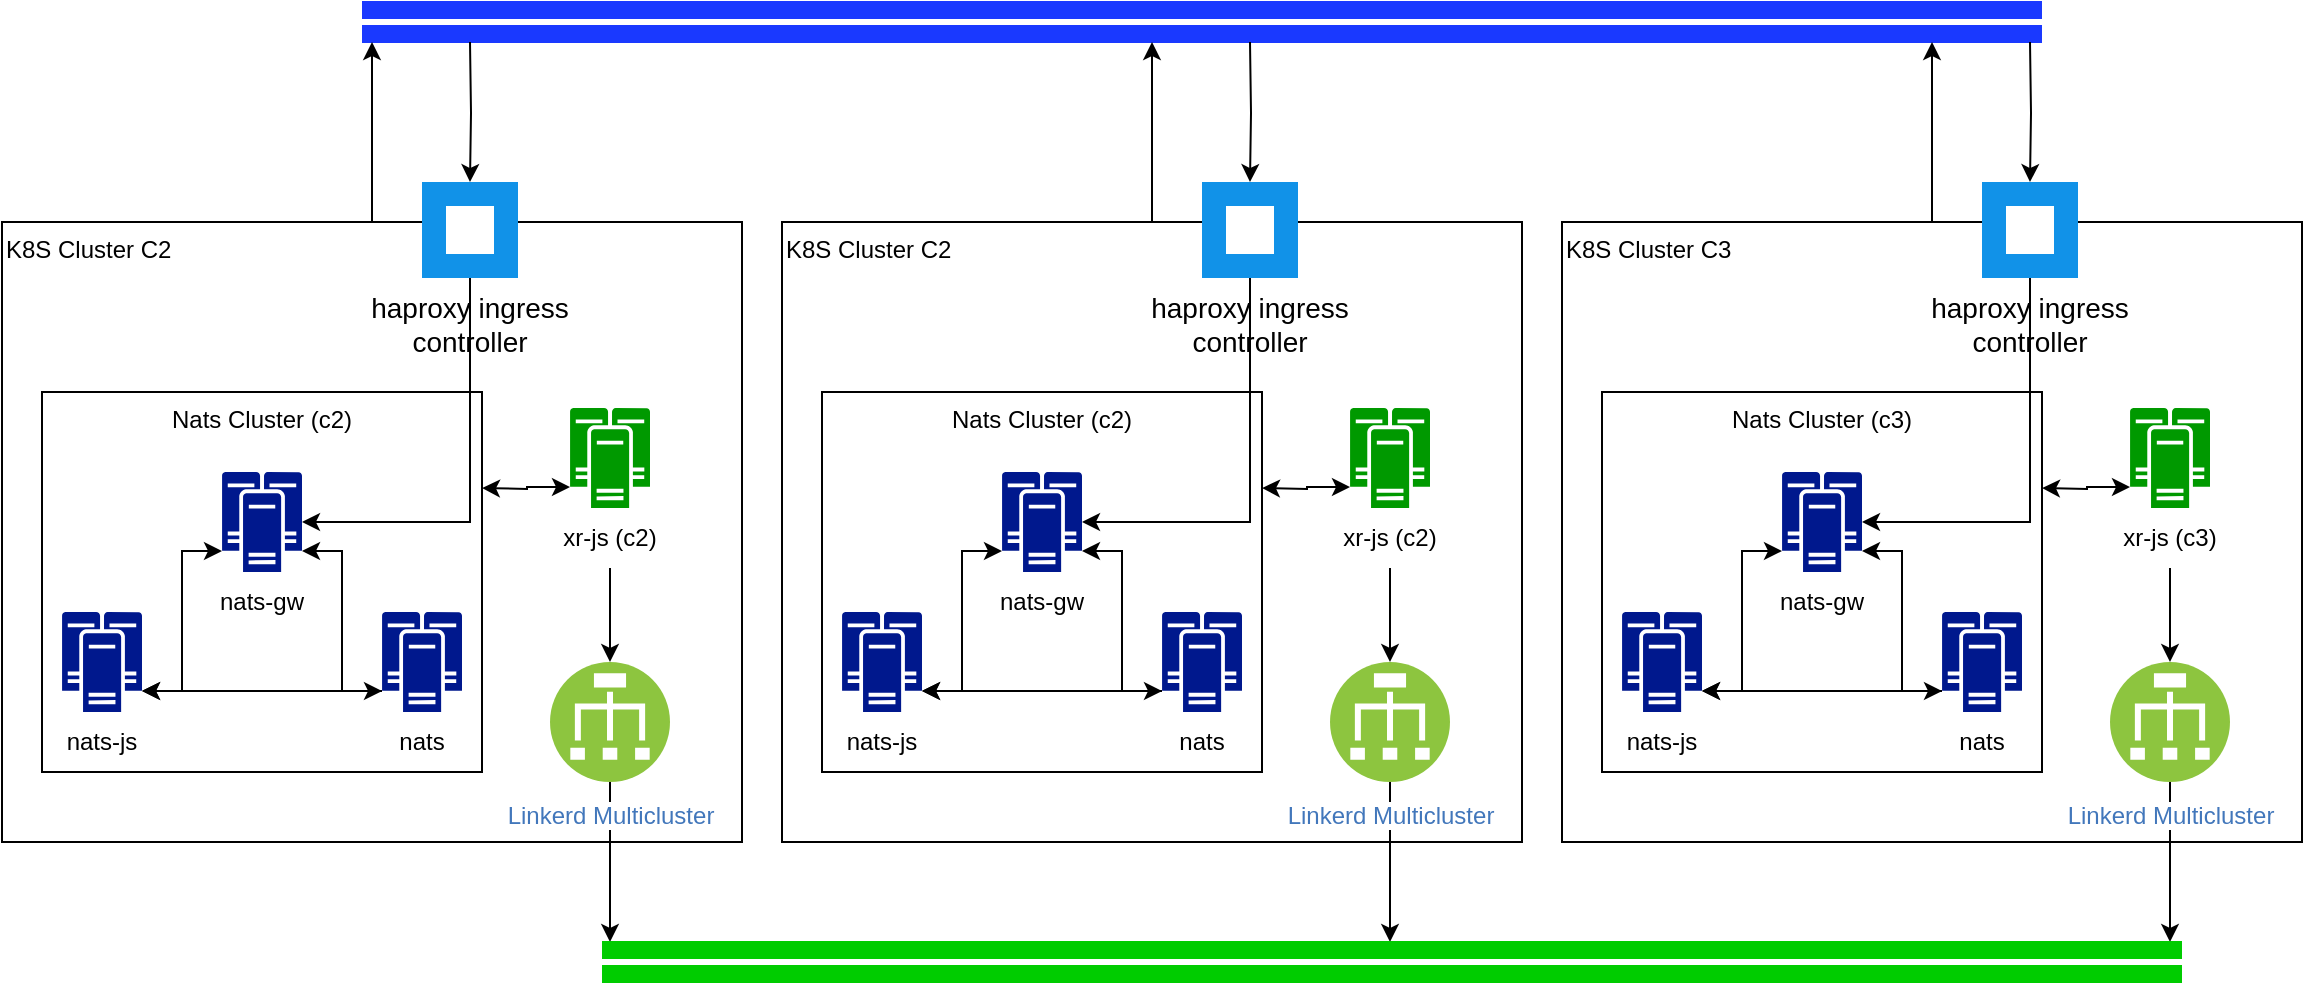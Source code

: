 <mxfile version="27.0.9">
  <diagram name="Страница — 1" id="JvORCzL80E-ooY1gQOcA">
    <mxGraphModel dx="1452" dy="1039" grid="1" gridSize="10" guides="1" tooltips="1" connect="1" arrows="1" fold="1" page="1" pageScale="1" pageWidth="827" pageHeight="1169" math="0" shadow="0">
      <root>
        <mxCell id="0" />
        <mxCell id="1" parent="0" />
        <mxCell id="7ZPAauXQDJJCDeJaZA0B-241" value="" style="shape=link;html=1;rounded=0;strokeWidth=9;strokeColor=#1A39FF;" edge="1" parent="1">
          <mxGeometry width="100" relative="1" as="geometry">
            <mxPoint x="290" y="320" as="sourcePoint" />
            <mxPoint x="1130" y="320" as="targetPoint" />
          </mxGeometry>
        </mxCell>
        <mxCell id="7ZPAauXQDJJCDeJaZA0B-295" style="edgeStyle=orthogonalEdgeStyle;rounded=0;orthogonalLoop=1;jettySize=auto;html=1;" edge="1" parent="1" source="7ZPAauXQDJJCDeJaZA0B-155">
          <mxGeometry relative="1" as="geometry">
            <mxPoint x="295" y="330.0" as="targetPoint" />
          </mxGeometry>
        </mxCell>
        <mxCell id="7ZPAauXQDJJCDeJaZA0B-155" value="K8S Cluster C2" style="rounded=0;whiteSpace=wrap;html=1;align=left;verticalAlign=top;" vertex="1" parent="1">
          <mxGeometry x="110" y="420" width="370" height="310" as="geometry" />
        </mxCell>
        <mxCell id="7ZPAauXQDJJCDeJaZA0B-125" value="" style="group" vertex="1" connectable="0" parent="1">
          <mxGeometry x="130" y="505" width="220" height="190" as="geometry" />
        </mxCell>
        <mxCell id="7ZPAauXQDJJCDeJaZA0B-126" value="Nats Cluster (c2)" style="rounded=0;whiteSpace=wrap;html=1;verticalAlign=top;" vertex="1" parent="7ZPAauXQDJJCDeJaZA0B-125">
          <mxGeometry width="220" height="190" as="geometry" />
        </mxCell>
        <mxCell id="7ZPAauXQDJJCDeJaZA0B-127" value="" style="group" vertex="1" connectable="0" parent="7ZPAauXQDJJCDeJaZA0B-125">
          <mxGeometry x="80" y="40" width="60" height="80" as="geometry" />
        </mxCell>
        <mxCell id="7ZPAauXQDJJCDeJaZA0B-128" value="" style="sketch=0;aspect=fixed;pointerEvents=1;shadow=0;dashed=0;html=1;strokeColor=none;labelPosition=center;verticalLabelPosition=bottom;verticalAlign=top;align=center;fillColor=#00188D;shape=mxgraph.mscae.enterprise.cluster_server" vertex="1" parent="7ZPAauXQDJJCDeJaZA0B-127">
          <mxGeometry x="10" width="40" height="50" as="geometry" />
        </mxCell>
        <mxCell id="7ZPAauXQDJJCDeJaZA0B-129" value="nats-gw" style="text;html=1;align=center;verticalAlign=middle;whiteSpace=wrap;rounded=0;" vertex="1" parent="7ZPAauXQDJJCDeJaZA0B-127">
          <mxGeometry y="50" width="60" height="30" as="geometry" />
        </mxCell>
        <mxCell id="7ZPAauXQDJJCDeJaZA0B-130" value="" style="group" vertex="1" connectable="0" parent="7ZPAauXQDJJCDeJaZA0B-125">
          <mxGeometry y="110" width="60" height="80" as="geometry" />
        </mxCell>
        <mxCell id="7ZPAauXQDJJCDeJaZA0B-131" value="" style="sketch=0;aspect=fixed;pointerEvents=1;shadow=0;dashed=0;html=1;strokeColor=none;labelPosition=center;verticalLabelPosition=bottom;verticalAlign=top;align=center;fillColor=#00188D;shape=mxgraph.mscae.enterprise.cluster_server" vertex="1" parent="7ZPAauXQDJJCDeJaZA0B-130">
          <mxGeometry x="10" width="40" height="50" as="geometry" />
        </mxCell>
        <mxCell id="7ZPAauXQDJJCDeJaZA0B-132" value="nats-js" style="text;html=1;align=center;verticalAlign=middle;whiteSpace=wrap;rounded=0;" vertex="1" parent="7ZPAauXQDJJCDeJaZA0B-130">
          <mxGeometry y="50" width="60" height="30" as="geometry" />
        </mxCell>
        <mxCell id="7ZPAauXQDJJCDeJaZA0B-133" value="" style="group" vertex="1" connectable="0" parent="7ZPAauXQDJJCDeJaZA0B-125">
          <mxGeometry x="160" y="110" width="60" height="80" as="geometry" />
        </mxCell>
        <mxCell id="7ZPAauXQDJJCDeJaZA0B-134" value="" style="sketch=0;aspect=fixed;pointerEvents=1;shadow=0;dashed=0;html=1;strokeColor=none;labelPosition=center;verticalLabelPosition=bottom;verticalAlign=top;align=center;fillColor=#00188D;shape=mxgraph.mscae.enterprise.cluster_server" vertex="1" parent="7ZPAauXQDJJCDeJaZA0B-133">
          <mxGeometry x="10" width="40" height="50" as="geometry" />
        </mxCell>
        <mxCell id="7ZPAauXQDJJCDeJaZA0B-135" value="nats" style="text;html=1;align=center;verticalAlign=middle;whiteSpace=wrap;rounded=0;" vertex="1" parent="7ZPAauXQDJJCDeJaZA0B-133">
          <mxGeometry y="50" width="60" height="30" as="geometry" />
        </mxCell>
        <mxCell id="7ZPAauXQDJJCDeJaZA0B-136" style="edgeStyle=orthogonalEdgeStyle;rounded=0;orthogonalLoop=1;jettySize=auto;html=1;entryX=1;entryY=0.79;entryDx=0;entryDy=0;entryPerimeter=0;startArrow=classic;startFill=1;exitX=0;exitY=0.79;exitDx=0;exitDy=0;exitPerimeter=0;" edge="1" parent="7ZPAauXQDJJCDeJaZA0B-125" source="7ZPAauXQDJJCDeJaZA0B-134" target="7ZPAauXQDJJCDeJaZA0B-128">
          <mxGeometry relative="1" as="geometry" />
        </mxCell>
        <mxCell id="7ZPAauXQDJJCDeJaZA0B-137" style="edgeStyle=orthogonalEdgeStyle;rounded=0;orthogonalLoop=1;jettySize=auto;html=1;entryX=1;entryY=0.79;entryDx=0;entryDy=0;entryPerimeter=0;exitX=0;exitY=0.79;exitDx=0;exitDy=0;exitPerimeter=0;" edge="1" parent="7ZPAauXQDJJCDeJaZA0B-125" source="7ZPAauXQDJJCDeJaZA0B-134" target="7ZPAauXQDJJCDeJaZA0B-131">
          <mxGeometry relative="1" as="geometry" />
        </mxCell>
        <mxCell id="7ZPAauXQDJJCDeJaZA0B-138" style="edgeStyle=orthogonalEdgeStyle;rounded=0;orthogonalLoop=1;jettySize=auto;html=1;entryX=1;entryY=0.79;entryDx=0;entryDy=0;entryPerimeter=0;exitX=0;exitY=0.79;exitDx=0;exitDy=0;exitPerimeter=0;startArrow=classic;startFill=1;" edge="1" parent="7ZPAauXQDJJCDeJaZA0B-125" source="7ZPAauXQDJJCDeJaZA0B-128" target="7ZPAauXQDJJCDeJaZA0B-131">
          <mxGeometry relative="1" as="geometry" />
        </mxCell>
        <mxCell id="7ZPAauXQDJJCDeJaZA0B-243" style="edgeStyle=orthogonalEdgeStyle;rounded=0;orthogonalLoop=1;jettySize=auto;html=1;" edge="1" parent="1" target="7ZPAauXQDJJCDeJaZA0B-139">
          <mxGeometry relative="1" as="geometry">
            <mxPoint x="344.0" y="330.0" as="sourcePoint" />
          </mxGeometry>
        </mxCell>
        <mxCell id="7ZPAauXQDJJCDeJaZA0B-139" value="haproxy ingress&#xa;controller" style="shape=rect;fillColor=#1192E8;aspect=fixed;resizable=0;labelPosition=center;verticalLabelPosition=bottom;align=center;verticalAlign=top;strokeColor=none;fontSize=14;" vertex="1" parent="1">
          <mxGeometry x="320" y="400" width="48" height="48" as="geometry" />
        </mxCell>
        <mxCell id="7ZPAauXQDJJCDeJaZA0B-140" value="" style="fillColor=#ffffff;strokeColor=none;dashed=0;outlineConnect=0;html=1;labelPosition=center;verticalLabelPosition=bottom;verticalAlign=top;part=1;movable=0;resizable=0;rotatable=0;shape=mxgraph.ibm_cloud.load-balancer--vpc" vertex="1" parent="7ZPAauXQDJJCDeJaZA0B-139">
          <mxGeometry width="24" height="24" relative="1" as="geometry">
            <mxPoint x="12" y="12" as="offset" />
          </mxGeometry>
        </mxCell>
        <mxCell id="7ZPAauXQDJJCDeJaZA0B-141" style="edgeStyle=orthogonalEdgeStyle;rounded=0;orthogonalLoop=1;jettySize=auto;html=1;entryX=1;entryY=0.5;entryDx=0;entryDy=0;entryPerimeter=0;exitX=0.5;exitY=1;exitDx=0;exitDy=0;" edge="1" parent="1" source="7ZPAauXQDJJCDeJaZA0B-139" target="7ZPAauXQDJJCDeJaZA0B-128">
          <mxGeometry relative="1" as="geometry" />
        </mxCell>
        <mxCell id="7ZPAauXQDJJCDeJaZA0B-143" value="" style="group" vertex="1" connectable="0" parent="1">
          <mxGeometry x="384" y="513" width="60" height="80" as="geometry" />
        </mxCell>
        <mxCell id="7ZPAauXQDJJCDeJaZA0B-144" value="" style="sketch=0;aspect=fixed;pointerEvents=1;shadow=0;dashed=0;html=1;strokeColor=none;labelPosition=center;verticalLabelPosition=bottom;verticalAlign=top;align=center;fillColor=#009900;shape=mxgraph.mscae.enterprise.cluster_server" vertex="1" parent="7ZPAauXQDJJCDeJaZA0B-143">
          <mxGeometry x="10" width="40" height="50" as="geometry" />
        </mxCell>
        <mxCell id="7ZPAauXQDJJCDeJaZA0B-145" value="xr-js (c2)" style="text;html=1;align=center;verticalAlign=middle;whiteSpace=wrap;rounded=0;" vertex="1" parent="7ZPAauXQDJJCDeJaZA0B-143">
          <mxGeometry y="50" width="60" height="30" as="geometry" />
        </mxCell>
        <mxCell id="7ZPAauXQDJJCDeJaZA0B-154" style="edgeStyle=orthogonalEdgeStyle;rounded=0;orthogonalLoop=1;jettySize=auto;html=1;entryX=0;entryY=0.79;entryDx=0;entryDy=0;entryPerimeter=0;startArrow=classic;startFill=1;" edge="1" parent="1" target="7ZPAauXQDJJCDeJaZA0B-144">
          <mxGeometry relative="1" as="geometry">
            <mxPoint x="350" y="553" as="sourcePoint" />
          </mxGeometry>
        </mxCell>
        <mxCell id="7ZPAauXQDJJCDeJaZA0B-301" style="edgeStyle=orthogonalEdgeStyle;rounded=0;orthogonalLoop=1;jettySize=auto;html=1;" edge="1" parent="1" source="7ZPAauXQDJJCDeJaZA0B-156">
          <mxGeometry relative="1" as="geometry">
            <mxPoint x="414" y="780" as="targetPoint" />
          </mxGeometry>
        </mxCell>
        <mxCell id="7ZPAauXQDJJCDeJaZA0B-156" value="Linkerd Multicluster" style="image;aspect=fixed;perimeter=ellipsePerimeter;html=1;align=center;shadow=0;dashed=0;fontColor=#4277BB;labelBackgroundColor=default;fontSize=12;spacingTop=3;image=img/lib/ibm/vpc/LoadBalancer.svg;" vertex="1" parent="1">
          <mxGeometry x="384" y="640" width="60" height="60" as="geometry" />
        </mxCell>
        <mxCell id="7ZPAauXQDJJCDeJaZA0B-158" style="edgeStyle=orthogonalEdgeStyle;rounded=0;orthogonalLoop=1;jettySize=auto;html=1;" edge="1" parent="1" source="7ZPAauXQDJJCDeJaZA0B-145" target="7ZPAauXQDJJCDeJaZA0B-156">
          <mxGeometry relative="1" as="geometry" />
        </mxCell>
        <mxCell id="7ZPAauXQDJJCDeJaZA0B-296" style="edgeStyle=orthogonalEdgeStyle;rounded=0;orthogonalLoop=1;jettySize=auto;html=1;" edge="1" parent="1" source="7ZPAauXQDJJCDeJaZA0B-245">
          <mxGeometry relative="1" as="geometry">
            <mxPoint x="685" y="330.0" as="targetPoint" />
          </mxGeometry>
        </mxCell>
        <mxCell id="7ZPAauXQDJJCDeJaZA0B-245" value="K8S Cluster C2" style="rounded=0;whiteSpace=wrap;html=1;align=left;verticalAlign=top;" vertex="1" parent="1">
          <mxGeometry x="500" y="420.0" width="370" height="310" as="geometry" />
        </mxCell>
        <mxCell id="7ZPAauXQDJJCDeJaZA0B-246" value="" style="group" vertex="1" connectable="0" parent="1">
          <mxGeometry x="520" y="505.0" width="220" height="190" as="geometry" />
        </mxCell>
        <mxCell id="7ZPAauXQDJJCDeJaZA0B-247" value="Nats Cluster (c2)" style="rounded=0;whiteSpace=wrap;html=1;verticalAlign=top;" vertex="1" parent="7ZPAauXQDJJCDeJaZA0B-246">
          <mxGeometry width="220" height="190" as="geometry" />
        </mxCell>
        <mxCell id="7ZPAauXQDJJCDeJaZA0B-248" value="" style="group" vertex="1" connectable="0" parent="7ZPAauXQDJJCDeJaZA0B-246">
          <mxGeometry x="80" y="40" width="60" height="80" as="geometry" />
        </mxCell>
        <mxCell id="7ZPAauXQDJJCDeJaZA0B-249" value="" style="sketch=0;aspect=fixed;pointerEvents=1;shadow=0;dashed=0;html=1;strokeColor=none;labelPosition=center;verticalLabelPosition=bottom;verticalAlign=top;align=center;fillColor=#00188D;shape=mxgraph.mscae.enterprise.cluster_server" vertex="1" parent="7ZPAauXQDJJCDeJaZA0B-248">
          <mxGeometry x="10" width="40" height="50" as="geometry" />
        </mxCell>
        <mxCell id="7ZPAauXQDJJCDeJaZA0B-250" value="nats-gw" style="text;html=1;align=center;verticalAlign=middle;whiteSpace=wrap;rounded=0;" vertex="1" parent="7ZPAauXQDJJCDeJaZA0B-248">
          <mxGeometry y="50" width="60" height="30" as="geometry" />
        </mxCell>
        <mxCell id="7ZPAauXQDJJCDeJaZA0B-251" value="" style="group" vertex="1" connectable="0" parent="7ZPAauXQDJJCDeJaZA0B-246">
          <mxGeometry y="110" width="60" height="80" as="geometry" />
        </mxCell>
        <mxCell id="7ZPAauXQDJJCDeJaZA0B-252" value="" style="sketch=0;aspect=fixed;pointerEvents=1;shadow=0;dashed=0;html=1;strokeColor=none;labelPosition=center;verticalLabelPosition=bottom;verticalAlign=top;align=center;fillColor=#00188D;shape=mxgraph.mscae.enterprise.cluster_server" vertex="1" parent="7ZPAauXQDJJCDeJaZA0B-251">
          <mxGeometry x="10" width="40" height="50" as="geometry" />
        </mxCell>
        <mxCell id="7ZPAauXQDJJCDeJaZA0B-253" value="nats-js" style="text;html=1;align=center;verticalAlign=middle;whiteSpace=wrap;rounded=0;" vertex="1" parent="7ZPAauXQDJJCDeJaZA0B-251">
          <mxGeometry y="50" width="60" height="30" as="geometry" />
        </mxCell>
        <mxCell id="7ZPAauXQDJJCDeJaZA0B-254" value="" style="group" vertex="1" connectable="0" parent="7ZPAauXQDJJCDeJaZA0B-246">
          <mxGeometry x="160" y="110" width="60" height="80" as="geometry" />
        </mxCell>
        <mxCell id="7ZPAauXQDJJCDeJaZA0B-255" value="" style="sketch=0;aspect=fixed;pointerEvents=1;shadow=0;dashed=0;html=1;strokeColor=none;labelPosition=center;verticalLabelPosition=bottom;verticalAlign=top;align=center;fillColor=#00188D;shape=mxgraph.mscae.enterprise.cluster_server" vertex="1" parent="7ZPAauXQDJJCDeJaZA0B-254">
          <mxGeometry x="10" width="40" height="50" as="geometry" />
        </mxCell>
        <mxCell id="7ZPAauXQDJJCDeJaZA0B-256" value="nats" style="text;html=1;align=center;verticalAlign=middle;whiteSpace=wrap;rounded=0;" vertex="1" parent="7ZPAauXQDJJCDeJaZA0B-254">
          <mxGeometry y="50" width="60" height="30" as="geometry" />
        </mxCell>
        <mxCell id="7ZPAauXQDJJCDeJaZA0B-257" style="edgeStyle=orthogonalEdgeStyle;rounded=0;orthogonalLoop=1;jettySize=auto;html=1;entryX=1;entryY=0.79;entryDx=0;entryDy=0;entryPerimeter=0;startArrow=classic;startFill=1;exitX=0;exitY=0.79;exitDx=0;exitDy=0;exitPerimeter=0;" edge="1" parent="7ZPAauXQDJJCDeJaZA0B-246" source="7ZPAauXQDJJCDeJaZA0B-255" target="7ZPAauXQDJJCDeJaZA0B-249">
          <mxGeometry relative="1" as="geometry" />
        </mxCell>
        <mxCell id="7ZPAauXQDJJCDeJaZA0B-258" style="edgeStyle=orthogonalEdgeStyle;rounded=0;orthogonalLoop=1;jettySize=auto;html=1;entryX=1;entryY=0.79;entryDx=0;entryDy=0;entryPerimeter=0;exitX=0;exitY=0.79;exitDx=0;exitDy=0;exitPerimeter=0;" edge="1" parent="7ZPAauXQDJJCDeJaZA0B-246" source="7ZPAauXQDJJCDeJaZA0B-255" target="7ZPAauXQDJJCDeJaZA0B-252">
          <mxGeometry relative="1" as="geometry" />
        </mxCell>
        <mxCell id="7ZPAauXQDJJCDeJaZA0B-259" style="edgeStyle=orthogonalEdgeStyle;rounded=0;orthogonalLoop=1;jettySize=auto;html=1;entryX=1;entryY=0.79;entryDx=0;entryDy=0;entryPerimeter=0;exitX=0;exitY=0.79;exitDx=0;exitDy=0;exitPerimeter=0;startArrow=classic;startFill=1;" edge="1" parent="7ZPAauXQDJJCDeJaZA0B-246" source="7ZPAauXQDJJCDeJaZA0B-249" target="7ZPAauXQDJJCDeJaZA0B-252">
          <mxGeometry relative="1" as="geometry" />
        </mxCell>
        <mxCell id="7ZPAauXQDJJCDeJaZA0B-260" style="edgeStyle=orthogonalEdgeStyle;rounded=0;orthogonalLoop=1;jettySize=auto;html=1;" edge="1" parent="1" target="7ZPAauXQDJJCDeJaZA0B-261">
          <mxGeometry relative="1" as="geometry">
            <mxPoint x="734.0" y="330" as="sourcePoint" />
          </mxGeometry>
        </mxCell>
        <mxCell id="7ZPAauXQDJJCDeJaZA0B-261" value="haproxy ingress&#xa;controller" style="shape=rect;fillColor=#1192E8;aspect=fixed;resizable=0;labelPosition=center;verticalLabelPosition=bottom;align=center;verticalAlign=top;strokeColor=none;fontSize=14;" vertex="1" parent="1">
          <mxGeometry x="710" y="400.0" width="48" height="48" as="geometry" />
        </mxCell>
        <mxCell id="7ZPAauXQDJJCDeJaZA0B-262" value="" style="fillColor=#ffffff;strokeColor=none;dashed=0;outlineConnect=0;html=1;labelPosition=center;verticalLabelPosition=bottom;verticalAlign=top;part=1;movable=0;resizable=0;rotatable=0;shape=mxgraph.ibm_cloud.load-balancer--vpc" vertex="1" parent="7ZPAauXQDJJCDeJaZA0B-261">
          <mxGeometry width="24" height="24" relative="1" as="geometry">
            <mxPoint x="12" y="12" as="offset" />
          </mxGeometry>
        </mxCell>
        <mxCell id="7ZPAauXQDJJCDeJaZA0B-263" style="edgeStyle=orthogonalEdgeStyle;rounded=0;orthogonalLoop=1;jettySize=auto;html=1;entryX=1;entryY=0.5;entryDx=0;entryDy=0;entryPerimeter=0;exitX=0.5;exitY=1;exitDx=0;exitDy=0;" edge="1" parent="1" source="7ZPAauXQDJJCDeJaZA0B-261" target="7ZPAauXQDJJCDeJaZA0B-249">
          <mxGeometry relative="1" as="geometry" />
        </mxCell>
        <mxCell id="7ZPAauXQDJJCDeJaZA0B-264" value="" style="group" vertex="1" connectable="0" parent="1">
          <mxGeometry x="774" y="513.0" width="60" height="80" as="geometry" />
        </mxCell>
        <mxCell id="7ZPAauXQDJJCDeJaZA0B-265" value="" style="sketch=0;aspect=fixed;pointerEvents=1;shadow=0;dashed=0;html=1;strokeColor=none;labelPosition=center;verticalLabelPosition=bottom;verticalAlign=top;align=center;fillColor=#009900;shape=mxgraph.mscae.enterprise.cluster_server" vertex="1" parent="7ZPAauXQDJJCDeJaZA0B-264">
          <mxGeometry x="10" width="40" height="50" as="geometry" />
        </mxCell>
        <mxCell id="7ZPAauXQDJJCDeJaZA0B-266" value="xr-js (c2)" style="text;html=1;align=center;verticalAlign=middle;whiteSpace=wrap;rounded=0;" vertex="1" parent="7ZPAauXQDJJCDeJaZA0B-264">
          <mxGeometry y="50" width="60" height="30" as="geometry" />
        </mxCell>
        <mxCell id="7ZPAauXQDJJCDeJaZA0B-267" style="edgeStyle=orthogonalEdgeStyle;rounded=0;orthogonalLoop=1;jettySize=auto;html=1;entryX=0;entryY=0.79;entryDx=0;entryDy=0;entryPerimeter=0;startArrow=classic;startFill=1;" edge="1" parent="1" target="7ZPAauXQDJJCDeJaZA0B-265">
          <mxGeometry relative="1" as="geometry">
            <mxPoint x="740" y="553.0" as="sourcePoint" />
          </mxGeometry>
        </mxCell>
        <mxCell id="7ZPAauXQDJJCDeJaZA0B-300" style="edgeStyle=orthogonalEdgeStyle;rounded=0;orthogonalLoop=1;jettySize=auto;html=1;" edge="1" parent="1" source="7ZPAauXQDJJCDeJaZA0B-268">
          <mxGeometry relative="1" as="geometry">
            <mxPoint x="804" y="780" as="targetPoint" />
          </mxGeometry>
        </mxCell>
        <mxCell id="7ZPAauXQDJJCDeJaZA0B-268" value="Linkerd Multicluster" style="image;aspect=fixed;perimeter=ellipsePerimeter;html=1;align=center;shadow=0;dashed=0;fontColor=#4277BB;labelBackgroundColor=default;fontSize=12;spacingTop=3;image=img/lib/ibm/vpc/LoadBalancer.svg;" vertex="1" parent="1">
          <mxGeometry x="774" y="640.0" width="60" height="60" as="geometry" />
        </mxCell>
        <mxCell id="7ZPAauXQDJJCDeJaZA0B-269" style="edgeStyle=orthogonalEdgeStyle;rounded=0;orthogonalLoop=1;jettySize=auto;html=1;" edge="1" parent="1" source="7ZPAauXQDJJCDeJaZA0B-266" target="7ZPAauXQDJJCDeJaZA0B-268">
          <mxGeometry relative="1" as="geometry" />
        </mxCell>
        <mxCell id="7ZPAauXQDJJCDeJaZA0B-297" style="edgeStyle=orthogonalEdgeStyle;rounded=0;orthogonalLoop=1;jettySize=auto;html=1;" edge="1" parent="1" source="7ZPAauXQDJJCDeJaZA0B-270">
          <mxGeometry relative="1" as="geometry">
            <mxPoint x="1075" y="330.0" as="targetPoint" />
          </mxGeometry>
        </mxCell>
        <mxCell id="7ZPAauXQDJJCDeJaZA0B-270" value="K8S Cluster C3" style="rounded=0;whiteSpace=wrap;html=1;align=left;verticalAlign=top;" vertex="1" parent="1">
          <mxGeometry x="890" y="420.0" width="370" height="310" as="geometry" />
        </mxCell>
        <mxCell id="7ZPAauXQDJJCDeJaZA0B-271" value="" style="group" vertex="1" connectable="0" parent="1">
          <mxGeometry x="910" y="505.0" width="220" height="190" as="geometry" />
        </mxCell>
        <mxCell id="7ZPAauXQDJJCDeJaZA0B-272" value="Nats Cluster (c3)" style="rounded=0;whiteSpace=wrap;html=1;verticalAlign=top;" vertex="1" parent="7ZPAauXQDJJCDeJaZA0B-271">
          <mxGeometry width="220" height="190" as="geometry" />
        </mxCell>
        <mxCell id="7ZPAauXQDJJCDeJaZA0B-273" value="" style="group" vertex="1" connectable="0" parent="7ZPAauXQDJJCDeJaZA0B-271">
          <mxGeometry x="80" y="40" width="60" height="80" as="geometry" />
        </mxCell>
        <mxCell id="7ZPAauXQDJJCDeJaZA0B-274" value="" style="sketch=0;aspect=fixed;pointerEvents=1;shadow=0;dashed=0;html=1;strokeColor=none;labelPosition=center;verticalLabelPosition=bottom;verticalAlign=top;align=center;fillColor=#00188D;shape=mxgraph.mscae.enterprise.cluster_server" vertex="1" parent="7ZPAauXQDJJCDeJaZA0B-273">
          <mxGeometry x="10" width="40" height="50" as="geometry" />
        </mxCell>
        <mxCell id="7ZPAauXQDJJCDeJaZA0B-275" value="nats-gw" style="text;html=1;align=center;verticalAlign=middle;whiteSpace=wrap;rounded=0;" vertex="1" parent="7ZPAauXQDJJCDeJaZA0B-273">
          <mxGeometry y="50" width="60" height="30" as="geometry" />
        </mxCell>
        <mxCell id="7ZPAauXQDJJCDeJaZA0B-276" value="" style="group" vertex="1" connectable="0" parent="7ZPAauXQDJJCDeJaZA0B-271">
          <mxGeometry y="110" width="60" height="80" as="geometry" />
        </mxCell>
        <mxCell id="7ZPAauXQDJJCDeJaZA0B-277" value="" style="sketch=0;aspect=fixed;pointerEvents=1;shadow=0;dashed=0;html=1;strokeColor=none;labelPosition=center;verticalLabelPosition=bottom;verticalAlign=top;align=center;fillColor=#00188D;shape=mxgraph.mscae.enterprise.cluster_server" vertex="1" parent="7ZPAauXQDJJCDeJaZA0B-276">
          <mxGeometry x="10" width="40" height="50" as="geometry" />
        </mxCell>
        <mxCell id="7ZPAauXQDJJCDeJaZA0B-278" value="nats-js" style="text;html=1;align=center;verticalAlign=middle;whiteSpace=wrap;rounded=0;" vertex="1" parent="7ZPAauXQDJJCDeJaZA0B-276">
          <mxGeometry y="50" width="60" height="30" as="geometry" />
        </mxCell>
        <mxCell id="7ZPAauXQDJJCDeJaZA0B-279" value="" style="group" vertex="1" connectable="0" parent="7ZPAauXQDJJCDeJaZA0B-271">
          <mxGeometry x="160" y="110" width="60" height="80" as="geometry" />
        </mxCell>
        <mxCell id="7ZPAauXQDJJCDeJaZA0B-280" value="" style="sketch=0;aspect=fixed;pointerEvents=1;shadow=0;dashed=0;html=1;strokeColor=none;labelPosition=center;verticalLabelPosition=bottom;verticalAlign=top;align=center;fillColor=#00188D;shape=mxgraph.mscae.enterprise.cluster_server" vertex="1" parent="7ZPAauXQDJJCDeJaZA0B-279">
          <mxGeometry x="10" width="40" height="50" as="geometry" />
        </mxCell>
        <mxCell id="7ZPAauXQDJJCDeJaZA0B-281" value="nats" style="text;html=1;align=center;verticalAlign=middle;whiteSpace=wrap;rounded=0;" vertex="1" parent="7ZPAauXQDJJCDeJaZA0B-279">
          <mxGeometry y="50" width="60" height="30" as="geometry" />
        </mxCell>
        <mxCell id="7ZPAauXQDJJCDeJaZA0B-282" style="edgeStyle=orthogonalEdgeStyle;rounded=0;orthogonalLoop=1;jettySize=auto;html=1;entryX=1;entryY=0.79;entryDx=0;entryDy=0;entryPerimeter=0;startArrow=classic;startFill=1;exitX=0;exitY=0.79;exitDx=0;exitDy=0;exitPerimeter=0;" edge="1" parent="7ZPAauXQDJJCDeJaZA0B-271" source="7ZPAauXQDJJCDeJaZA0B-280" target="7ZPAauXQDJJCDeJaZA0B-274">
          <mxGeometry relative="1" as="geometry" />
        </mxCell>
        <mxCell id="7ZPAauXQDJJCDeJaZA0B-283" style="edgeStyle=orthogonalEdgeStyle;rounded=0;orthogonalLoop=1;jettySize=auto;html=1;entryX=1;entryY=0.79;entryDx=0;entryDy=0;entryPerimeter=0;exitX=0;exitY=0.79;exitDx=0;exitDy=0;exitPerimeter=0;" edge="1" parent="7ZPAauXQDJJCDeJaZA0B-271" source="7ZPAauXQDJJCDeJaZA0B-280" target="7ZPAauXQDJJCDeJaZA0B-277">
          <mxGeometry relative="1" as="geometry" />
        </mxCell>
        <mxCell id="7ZPAauXQDJJCDeJaZA0B-284" style="edgeStyle=orthogonalEdgeStyle;rounded=0;orthogonalLoop=1;jettySize=auto;html=1;entryX=1;entryY=0.79;entryDx=0;entryDy=0;entryPerimeter=0;exitX=0;exitY=0.79;exitDx=0;exitDy=0;exitPerimeter=0;startArrow=classic;startFill=1;" edge="1" parent="7ZPAauXQDJJCDeJaZA0B-271" source="7ZPAauXQDJJCDeJaZA0B-274" target="7ZPAauXQDJJCDeJaZA0B-277">
          <mxGeometry relative="1" as="geometry" />
        </mxCell>
        <mxCell id="7ZPAauXQDJJCDeJaZA0B-285" style="edgeStyle=orthogonalEdgeStyle;rounded=0;orthogonalLoop=1;jettySize=auto;html=1;" edge="1" parent="1" target="7ZPAauXQDJJCDeJaZA0B-286">
          <mxGeometry relative="1" as="geometry">
            <mxPoint x="1124.0" y="330" as="sourcePoint" />
          </mxGeometry>
        </mxCell>
        <mxCell id="7ZPAauXQDJJCDeJaZA0B-286" value="haproxy ingress&#xa;controller" style="shape=rect;fillColor=#1192E8;aspect=fixed;resizable=0;labelPosition=center;verticalLabelPosition=bottom;align=center;verticalAlign=top;strokeColor=none;fontSize=14;" vertex="1" parent="1">
          <mxGeometry x="1100" y="400.0" width="48" height="48" as="geometry" />
        </mxCell>
        <mxCell id="7ZPAauXQDJJCDeJaZA0B-287" value="" style="fillColor=#ffffff;strokeColor=none;dashed=0;outlineConnect=0;html=1;labelPosition=center;verticalLabelPosition=bottom;verticalAlign=top;part=1;movable=0;resizable=0;rotatable=0;shape=mxgraph.ibm_cloud.load-balancer--vpc" vertex="1" parent="7ZPAauXQDJJCDeJaZA0B-286">
          <mxGeometry width="24" height="24" relative="1" as="geometry">
            <mxPoint x="12" y="12" as="offset" />
          </mxGeometry>
        </mxCell>
        <mxCell id="7ZPAauXQDJJCDeJaZA0B-288" style="edgeStyle=orthogonalEdgeStyle;rounded=0;orthogonalLoop=1;jettySize=auto;html=1;entryX=1;entryY=0.5;entryDx=0;entryDy=0;entryPerimeter=0;exitX=0.5;exitY=1;exitDx=0;exitDy=0;" edge="1" parent="1" source="7ZPAauXQDJJCDeJaZA0B-286" target="7ZPAauXQDJJCDeJaZA0B-274">
          <mxGeometry relative="1" as="geometry" />
        </mxCell>
        <mxCell id="7ZPAauXQDJJCDeJaZA0B-289" value="" style="group" vertex="1" connectable="0" parent="1">
          <mxGeometry x="1164" y="513.0" width="60" height="80" as="geometry" />
        </mxCell>
        <mxCell id="7ZPAauXQDJJCDeJaZA0B-290" value="" style="sketch=0;aspect=fixed;pointerEvents=1;shadow=0;dashed=0;html=1;strokeColor=none;labelPosition=center;verticalLabelPosition=bottom;verticalAlign=top;align=center;fillColor=#009900;shape=mxgraph.mscae.enterprise.cluster_server" vertex="1" parent="7ZPAauXQDJJCDeJaZA0B-289">
          <mxGeometry x="10" width="40" height="50" as="geometry" />
        </mxCell>
        <mxCell id="7ZPAauXQDJJCDeJaZA0B-291" value="xr-js (c3)" style="text;html=1;align=center;verticalAlign=middle;whiteSpace=wrap;rounded=0;" vertex="1" parent="7ZPAauXQDJJCDeJaZA0B-289">
          <mxGeometry y="50" width="60" height="30" as="geometry" />
        </mxCell>
        <mxCell id="7ZPAauXQDJJCDeJaZA0B-292" style="edgeStyle=orthogonalEdgeStyle;rounded=0;orthogonalLoop=1;jettySize=auto;html=1;entryX=0;entryY=0.79;entryDx=0;entryDy=0;entryPerimeter=0;startArrow=classic;startFill=1;" edge="1" parent="1" target="7ZPAauXQDJJCDeJaZA0B-290">
          <mxGeometry relative="1" as="geometry">
            <mxPoint x="1130" y="553.0" as="sourcePoint" />
          </mxGeometry>
        </mxCell>
        <mxCell id="7ZPAauXQDJJCDeJaZA0B-299" style="edgeStyle=orthogonalEdgeStyle;rounded=0;orthogonalLoop=1;jettySize=auto;html=1;" edge="1" parent="1" source="7ZPAauXQDJJCDeJaZA0B-293">
          <mxGeometry relative="1" as="geometry">
            <mxPoint x="1194" y="780" as="targetPoint" />
          </mxGeometry>
        </mxCell>
        <mxCell id="7ZPAauXQDJJCDeJaZA0B-293" value="Linkerd Multicluster" style="image;aspect=fixed;perimeter=ellipsePerimeter;html=1;align=center;shadow=0;dashed=0;fontColor=#4277BB;labelBackgroundColor=default;fontSize=12;spacingTop=3;image=img/lib/ibm/vpc/LoadBalancer.svg;" vertex="1" parent="1">
          <mxGeometry x="1164" y="640.0" width="60" height="60" as="geometry" />
        </mxCell>
        <mxCell id="7ZPAauXQDJJCDeJaZA0B-294" style="edgeStyle=orthogonalEdgeStyle;rounded=0;orthogonalLoop=1;jettySize=auto;html=1;" edge="1" parent="1" source="7ZPAauXQDJJCDeJaZA0B-291" target="7ZPAauXQDJJCDeJaZA0B-293">
          <mxGeometry relative="1" as="geometry" />
        </mxCell>
        <mxCell id="7ZPAauXQDJJCDeJaZA0B-298" value="" style="shape=link;html=1;rounded=0;strokeWidth=9;strokeColor=#00CC00;" edge="1" parent="1">
          <mxGeometry width="100" relative="1" as="geometry">
            <mxPoint x="410" y="790" as="sourcePoint" />
            <mxPoint x="1200" y="790" as="targetPoint" />
          </mxGeometry>
        </mxCell>
      </root>
    </mxGraphModel>
  </diagram>
</mxfile>
